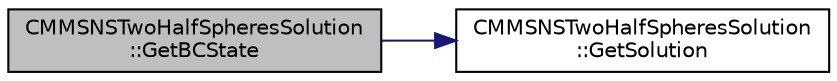 digraph "CMMSNSTwoHalfSpheresSolution::GetBCState"
{
  edge [fontname="Helvetica",fontsize="10",labelfontname="Helvetica",labelfontsize="10"];
  node [fontname="Helvetica",fontsize="10",shape=record];
  rankdir="LR";
  Node23 [label="CMMSNSTwoHalfSpheresSolution\l::GetBCState",height=0.2,width=0.4,color="black", fillcolor="grey75", style="filled", fontcolor="black"];
  Node23 -> Node24 [color="midnightblue",fontsize="10",style="solid",fontname="Helvetica"];
  Node24 [label="CMMSNSTwoHalfSpheresSolution\l::GetSolution",height=0.2,width=0.4,color="black", fillcolor="white", style="filled",URL="$class_c_m_m_s_n_s_two_half_spheres_solution.html#adde64955eaa8f92d7a1813da10a35fe9",tooltip="Get the exact solution at the current position and time. "];
}
